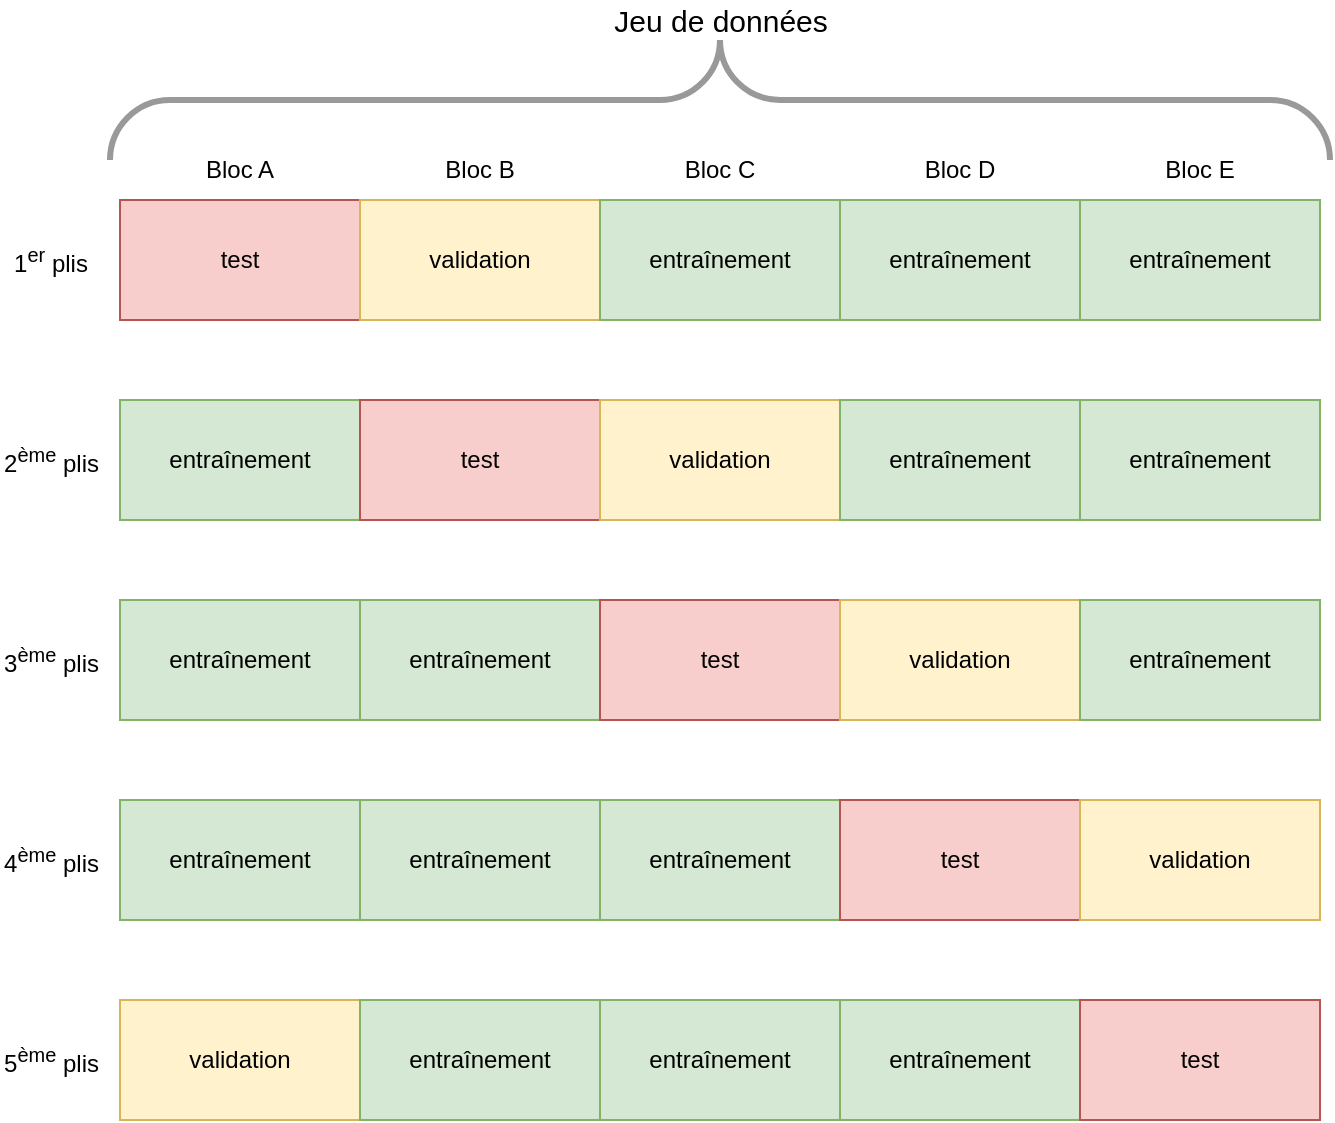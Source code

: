 <mxfile version="14.7.6" type="device"><diagram id="NgWSY3_zqfhFtpwDOD8l" name="Page-1"><mxGraphModel dx="1125" dy="661" grid="1" gridSize="10" guides="1" tooltips="1" connect="1" arrows="1" fold="1" page="1" pageScale="1" pageWidth="827" pageHeight="1169" math="0" shadow="0"><root><mxCell id="0"/><mxCell id="1" parent="0"/><mxCell id="Y3wlc3b3E0B6ZVQqZTej-1" value="test" style="rounded=0;whiteSpace=wrap;html=1;fillColor=#f8cecc;strokeColor=#b85450;" vertex="1" parent="1"><mxGeometry x="110" y="100" width="120" height="60" as="geometry"/></mxCell><mxCell id="Y3wlc3b3E0B6ZVQqZTej-2" value="validation" style="rounded=0;whiteSpace=wrap;html=1;fillColor=#fff2cc;strokeColor=#d6b656;" vertex="1" parent="1"><mxGeometry x="230" y="100" width="120" height="60" as="geometry"/></mxCell><mxCell id="Y3wlc3b3E0B6ZVQqZTej-3" value="entraînement" style="rounded=0;whiteSpace=wrap;html=1;fillColor=#d5e8d4;strokeColor=#82b366;" vertex="1" parent="1"><mxGeometry x="350" y="100" width="120" height="60" as="geometry"/></mxCell><mxCell id="Y3wlc3b3E0B6ZVQqZTej-4" value="entraînement" style="rounded=0;whiteSpace=wrap;html=1;fillColor=#d5e8d4;strokeColor=#82b366;" vertex="1" parent="1"><mxGeometry x="470" y="100" width="120" height="60" as="geometry"/></mxCell><mxCell id="Y3wlc3b3E0B6ZVQqZTej-5" value="entraînement" style="rounded=0;whiteSpace=wrap;html=1;fillColor=#d5e8d4;strokeColor=#82b366;" vertex="1" parent="1"><mxGeometry x="590" y="100" width="120" height="60" as="geometry"/></mxCell><mxCell id="Y3wlc3b3E0B6ZVQqZTej-6" value="entraînement" style="rounded=0;whiteSpace=wrap;html=1;fillColor=#d5e8d4;strokeColor=#82b366;" vertex="1" parent="1"><mxGeometry x="110" y="200" width="120" height="60" as="geometry"/></mxCell><mxCell id="Y3wlc3b3E0B6ZVQqZTej-7" value="test" style="rounded=0;whiteSpace=wrap;html=1;fillColor=#f8cecc;strokeColor=#b85450;" vertex="1" parent="1"><mxGeometry x="230" y="200" width="120" height="60" as="geometry"/></mxCell><mxCell id="Y3wlc3b3E0B6ZVQqZTej-8" value="validation" style="rounded=0;whiteSpace=wrap;html=1;fillColor=#fff2cc;strokeColor=#d6b656;" vertex="1" parent="1"><mxGeometry x="350" y="200" width="120" height="60" as="geometry"/></mxCell><mxCell id="Y3wlc3b3E0B6ZVQqZTej-9" value="entraînement" style="rounded=0;whiteSpace=wrap;html=1;fillColor=#d5e8d4;strokeColor=#82b366;" vertex="1" parent="1"><mxGeometry x="470" y="200" width="120" height="60" as="geometry"/></mxCell><mxCell id="Y3wlc3b3E0B6ZVQqZTej-10" value="entraînement" style="rounded=0;whiteSpace=wrap;html=1;fillColor=#d5e8d4;strokeColor=#82b366;" vertex="1" parent="1"><mxGeometry x="590" y="200" width="120" height="60" as="geometry"/></mxCell><mxCell id="Y3wlc3b3E0B6ZVQqZTej-11" value="entraînement" style="rounded=0;whiteSpace=wrap;html=1;fillColor=#d5e8d4;strokeColor=#82b366;" vertex="1" parent="1"><mxGeometry x="110" y="300" width="120" height="60" as="geometry"/></mxCell><mxCell id="Y3wlc3b3E0B6ZVQqZTej-12" value="entraînement" style="rounded=0;whiteSpace=wrap;html=1;fillColor=#d5e8d4;strokeColor=#82b366;" vertex="1" parent="1"><mxGeometry x="230" y="300" width="120" height="60" as="geometry"/></mxCell><mxCell id="Y3wlc3b3E0B6ZVQqZTej-13" value="test" style="rounded=0;whiteSpace=wrap;html=1;fillColor=#f8cecc;strokeColor=#b85450;" vertex="1" parent="1"><mxGeometry x="350" y="300" width="120" height="60" as="geometry"/></mxCell><mxCell id="Y3wlc3b3E0B6ZVQqZTej-14" value="validation" style="rounded=0;whiteSpace=wrap;html=1;fillColor=#fff2cc;strokeColor=#d6b656;" vertex="1" parent="1"><mxGeometry x="470" y="300" width="120" height="60" as="geometry"/></mxCell><mxCell id="Y3wlc3b3E0B6ZVQqZTej-15" value="entraînement" style="rounded=0;whiteSpace=wrap;html=1;fillColor=#d5e8d4;strokeColor=#82b366;" vertex="1" parent="1"><mxGeometry x="590" y="300" width="120" height="60" as="geometry"/></mxCell><mxCell id="Y3wlc3b3E0B6ZVQqZTej-16" value="entraînement" style="rounded=0;whiteSpace=wrap;html=1;fillColor=#d5e8d4;strokeColor=#82b366;" vertex="1" parent="1"><mxGeometry x="110" y="400" width="120" height="60" as="geometry"/></mxCell><mxCell id="Y3wlc3b3E0B6ZVQqZTej-17" value="entraînement" style="rounded=0;whiteSpace=wrap;html=1;fillColor=#d5e8d4;strokeColor=#82b366;" vertex="1" parent="1"><mxGeometry x="230" y="400" width="120" height="60" as="geometry"/></mxCell><mxCell id="Y3wlc3b3E0B6ZVQqZTej-18" value="entraînement" style="rounded=0;whiteSpace=wrap;html=1;fillColor=#d5e8d4;strokeColor=#82b366;" vertex="1" parent="1"><mxGeometry x="350" y="400" width="120" height="60" as="geometry"/></mxCell><mxCell id="Y3wlc3b3E0B6ZVQqZTej-19" value="test" style="rounded=0;whiteSpace=wrap;html=1;fillColor=#f8cecc;strokeColor=#b85450;" vertex="1" parent="1"><mxGeometry x="470" y="400" width="120" height="60" as="geometry"/></mxCell><mxCell id="Y3wlc3b3E0B6ZVQqZTej-20" value="validation" style="rounded=0;whiteSpace=wrap;html=1;fillColor=#fff2cc;strokeColor=#d6b656;" vertex="1" parent="1"><mxGeometry x="590" y="400" width="120" height="60" as="geometry"/></mxCell><mxCell id="Y3wlc3b3E0B6ZVQqZTej-21" value="validation" style="rounded=0;whiteSpace=wrap;html=1;fillColor=#fff2cc;strokeColor=#d6b656;" vertex="1" parent="1"><mxGeometry x="110" y="500" width="120" height="60" as="geometry"/></mxCell><mxCell id="Y3wlc3b3E0B6ZVQqZTej-22" value="entraînement" style="rounded=0;whiteSpace=wrap;html=1;fillColor=#d5e8d4;strokeColor=#82b366;" vertex="1" parent="1"><mxGeometry x="230" y="500" width="120" height="60" as="geometry"/></mxCell><mxCell id="Y3wlc3b3E0B6ZVQqZTej-23" value="entraînement" style="rounded=0;whiteSpace=wrap;html=1;fillColor=#d5e8d4;strokeColor=#82b366;" vertex="1" parent="1"><mxGeometry x="350" y="500" width="120" height="60" as="geometry"/></mxCell><mxCell id="Y3wlc3b3E0B6ZVQqZTej-24" value="entraînement" style="rounded=0;whiteSpace=wrap;html=1;fillColor=#d5e8d4;strokeColor=#82b366;" vertex="1" parent="1"><mxGeometry x="470" y="500" width="120" height="60" as="geometry"/></mxCell><mxCell id="Y3wlc3b3E0B6ZVQqZTej-25" value="test" style="rounded=0;whiteSpace=wrap;html=1;fillColor=#f8cecc;strokeColor=#b85450;" vertex="1" parent="1"><mxGeometry x="590" y="500" width="120" height="60" as="geometry"/></mxCell><mxCell id="Y3wlc3b3E0B6ZVQqZTej-27" value="1&lt;sup&gt;er&lt;/sup&gt; plis&lt;br&gt;&lt;sup&gt;&lt;/sup&gt;" style="text;html=1;align=center;verticalAlign=middle;resizable=0;points=[];autosize=1;strokeColor=none;" vertex="1" parent="1"><mxGeometry x="50" y="120" width="50" height="20" as="geometry"/></mxCell><mxCell id="Y3wlc3b3E0B6ZVQqZTej-28" value="2&lt;sup&gt;ème&lt;/sup&gt; plis&lt;br&gt;&lt;sup&gt;&lt;/sup&gt;" style="text;whiteSpace=wrap;html=1;" vertex="1" parent="1"><mxGeometry x="50" y="215" width="60" height="30" as="geometry"/></mxCell><mxCell id="Y3wlc3b3E0B6ZVQqZTej-29" value="3&lt;sup&gt;ème&lt;/sup&gt; plis&lt;br&gt;&lt;sup&gt;&lt;/sup&gt;" style="text;whiteSpace=wrap;html=1;" vertex="1" parent="1"><mxGeometry x="50" y="315" width="60" height="30" as="geometry"/></mxCell><mxCell id="Y3wlc3b3E0B6ZVQqZTej-30" value="4&lt;sup&gt;ème&lt;/sup&gt; plis&lt;br&gt;&lt;sup&gt;&lt;/sup&gt;" style="text;whiteSpace=wrap;html=1;" vertex="1" parent="1"><mxGeometry x="50" y="415" width="60" height="30" as="geometry"/></mxCell><mxCell id="Y3wlc3b3E0B6ZVQqZTej-31" value="5&lt;sup&gt;ème&lt;/sup&gt; plis&lt;br&gt;&lt;sup&gt;&lt;/sup&gt;" style="text;whiteSpace=wrap;html=1;" vertex="1" parent="1"><mxGeometry x="50" y="515" width="60" height="30" as="geometry"/></mxCell><mxCell id="Y3wlc3b3E0B6ZVQqZTej-33" value="" style="verticalLabelPosition=bottom;shadow=0;dashed=0;align=center;html=1;verticalAlign=top;strokeWidth=3;shape=mxgraph.mockup.markup.curlyBrace;strokeColor=#999999;" vertex="1" parent="1"><mxGeometry x="105" y="20" width="610" height="60" as="geometry"/></mxCell><mxCell id="Y3wlc3b3E0B6ZVQqZTej-34" value="&lt;font style=&quot;font-size: 15px&quot;&gt;Jeu de données&lt;/font&gt;" style="text;html=1;align=center;verticalAlign=middle;resizable=0;points=[];autosize=1;strokeColor=none;" vertex="1" parent="1"><mxGeometry x="350" width="120" height="20" as="geometry"/></mxCell><mxCell id="Y3wlc3b3E0B6ZVQqZTej-37" value="Bloc A" style="text;html=1;strokeColor=none;fillColor=none;align=center;verticalAlign=middle;whiteSpace=wrap;rounded=0;" vertex="1" parent="1"><mxGeometry x="150" y="80" width="40" height="10" as="geometry"/></mxCell><mxCell id="Y3wlc3b3E0B6ZVQqZTej-38" value="Bloc B" style="text;html=1;strokeColor=none;fillColor=none;align=center;verticalAlign=middle;whiteSpace=wrap;rounded=0;" vertex="1" parent="1"><mxGeometry x="270" y="80" width="40" height="10" as="geometry"/></mxCell><mxCell id="Y3wlc3b3E0B6ZVQqZTej-39" value="Bloc C" style="text;html=1;strokeColor=none;fillColor=none;align=center;verticalAlign=middle;whiteSpace=wrap;rounded=0;" vertex="1" parent="1"><mxGeometry x="390" y="80" width="40" height="10" as="geometry"/></mxCell><mxCell id="Y3wlc3b3E0B6ZVQqZTej-40" value="Bloc D" style="text;html=1;strokeColor=none;fillColor=none;align=center;verticalAlign=middle;whiteSpace=wrap;rounded=0;" vertex="1" parent="1"><mxGeometry x="510" y="80" width="40" height="10" as="geometry"/></mxCell><mxCell id="Y3wlc3b3E0B6ZVQqZTej-41" value="Bloc E" style="text;html=1;strokeColor=none;fillColor=none;align=center;verticalAlign=middle;whiteSpace=wrap;rounded=0;" vertex="1" parent="1"><mxGeometry x="630" y="80" width="40" height="10" as="geometry"/></mxCell></root></mxGraphModel></diagram></mxfile>